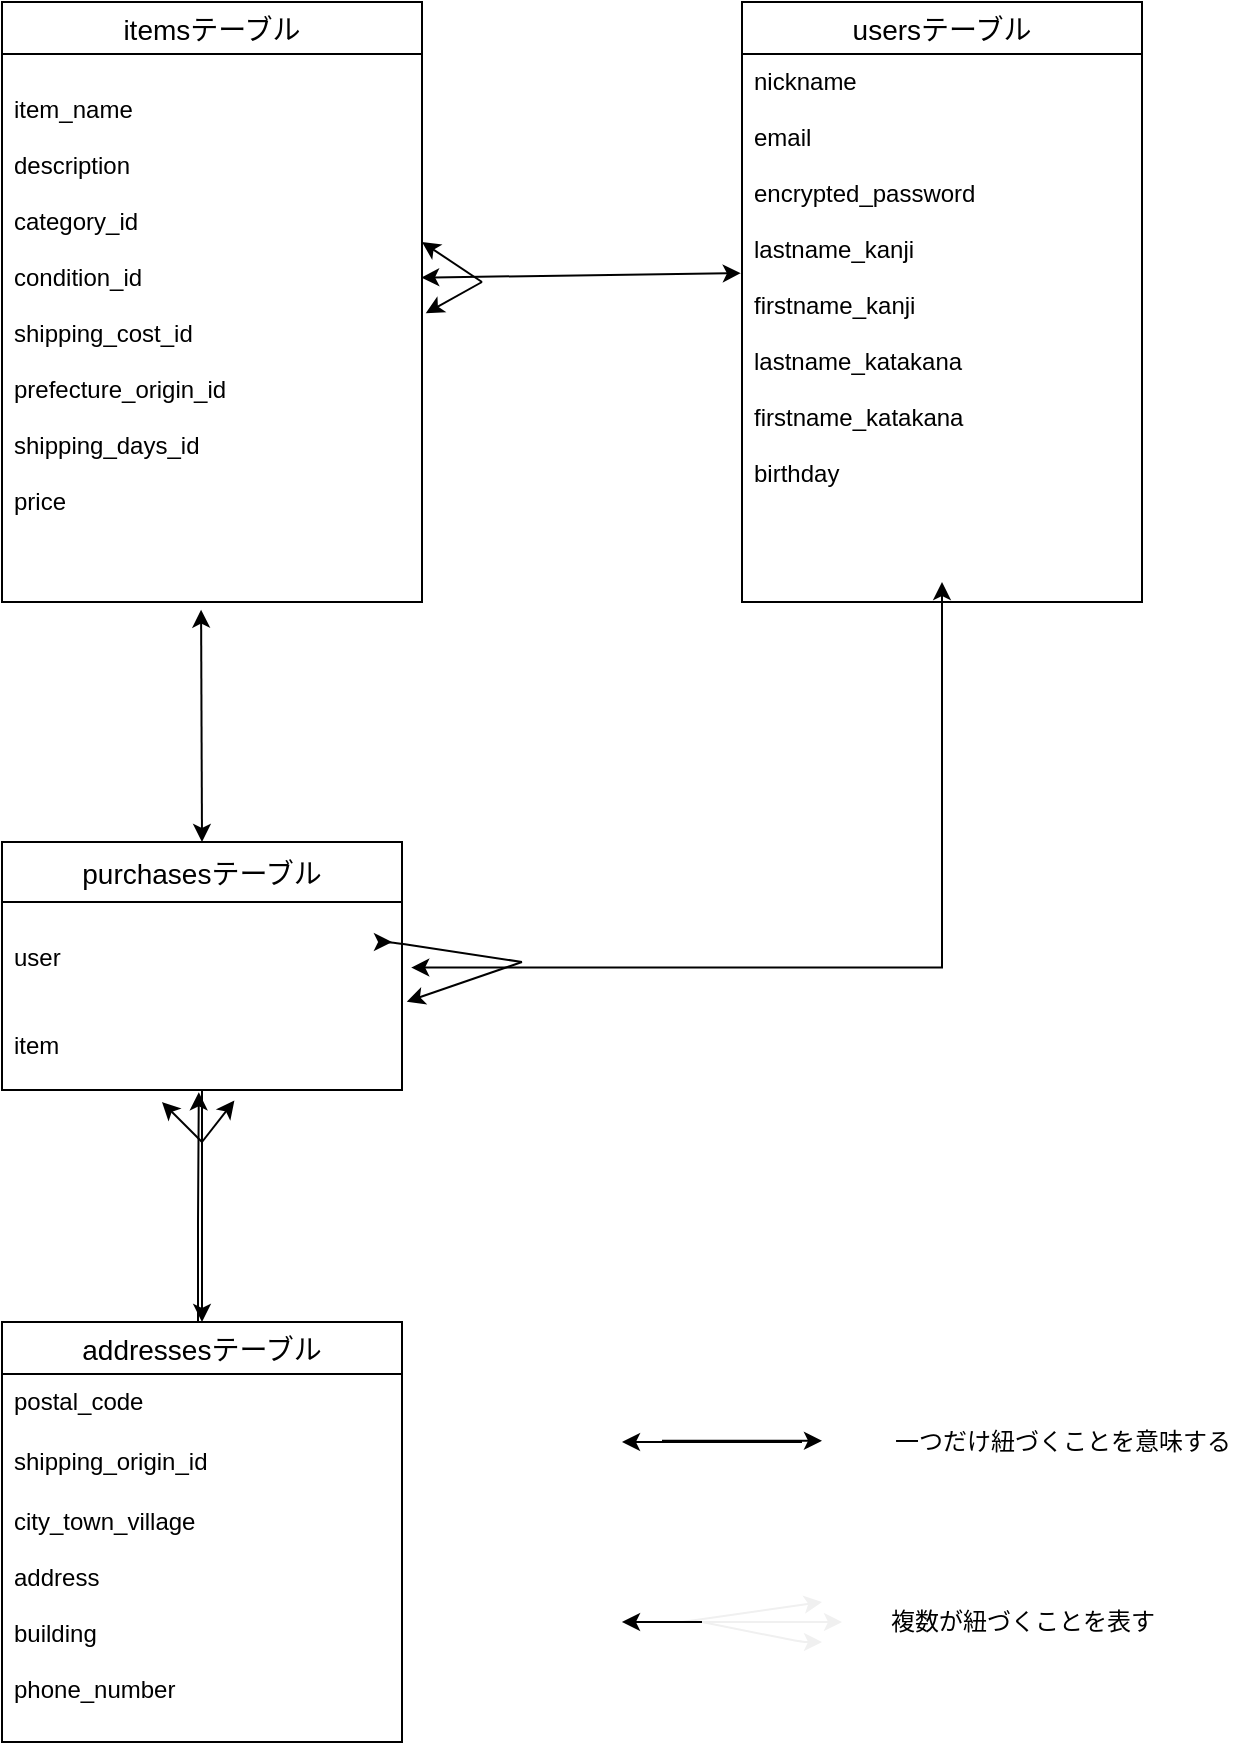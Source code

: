 <mxfile>
    <diagram id="wfRBRPtlJ0BO3mZY7k_D" name="ページ1">
        <mxGraphModel dx="1076" dy="769" grid="1" gridSize="10" guides="1" tooltips="1" connect="1" arrows="1" fold="1" page="1" pageScale="1" pageWidth="827" pageHeight="1169" math="0" shadow="0">
            <root>
                <mxCell id="0"/>
                <mxCell id="1" parent="0"/>
                <mxCell id="262" style="edgeStyle=orthogonalEdgeStyle;rounded=0;orthogonalLoop=1;jettySize=auto;html=1;entryX=1.023;entryY=0.745;entryDx=0;entryDy=0;entryPerimeter=0;" edge="1" parent="1" source="176" target="185">
                    <mxGeometry relative="1" as="geometry"/>
                </mxCell>
                <mxCell id="176" value="usersテーブル" style="swimlane;fontStyle=0;childLayout=stackLayout;horizontal=1;startSize=26;horizontalStack=0;resizeParent=1;resizeParentMax=0;resizeLast=0;collapsible=1;marginBottom=0;align=center;fontSize=14;" parent="1" vertex="1">
                    <mxGeometry x="490" y="20" width="200" height="300" as="geometry"/>
                </mxCell>
                <mxCell id="178" value="nickname&#10;&#10;email&#10;&#10;encrypted_password&#10;&#10;lastname_kanji&#10;&#10;firstname_kanji&#10;&#10;lastname_katakana&#10;&#10;firstname_katakana&#10;&#10;birthday&#10;&#10;&#10;" style="text;strokeColor=none;fillColor=none;spacingLeft=4;spacingRight=4;overflow=hidden;rotatable=0;points=[[0,0.5],[1,0.5]];portConstraint=eastwest;fontSize=12;" parent="176" vertex="1">
                    <mxGeometry y="26" width="200" height="274" as="geometry"/>
                </mxCell>
                <mxCell id="180" value="itemsテーブル" style="swimlane;fontStyle=0;childLayout=stackLayout;horizontal=1;startSize=26;horizontalStack=0;resizeParent=1;resizeParentMax=0;resizeLast=0;collapsible=1;marginBottom=0;align=center;fontSize=14;" parent="1" vertex="1">
                    <mxGeometry x="120" y="20" width="210" height="300" as="geometry"/>
                </mxCell>
                <mxCell id="182" value="&#10;item_name&#10;&#10;description&#10;&#10;category_id&#10;&#10;condition_id&#10;&#10;shipping_cost_id&#10;&#10;prefecture_origin_id&#10;&#10;shipping_days_id&#10;&#10;price&#10;" style="text;strokeColor=none;fillColor=none;spacingLeft=4;spacingRight=4;overflow=hidden;rotatable=0;points=[[0,0.5],[1,0.5]];portConstraint=eastwest;fontSize=12;" parent="180" vertex="1">
                    <mxGeometry y="26" width="210" height="274" as="geometry"/>
                </mxCell>
                <mxCell id="263" style="edgeStyle=orthogonalEdgeStyle;rounded=0;orthogonalLoop=1;jettySize=auto;html=1;entryX=0.5;entryY=0;entryDx=0;entryDy=0;" edge="1" parent="1" source="184" target="214">
                    <mxGeometry relative="1" as="geometry"/>
                </mxCell>
                <mxCell id="184" value="purchasesテーブル" style="swimlane;fontStyle=0;childLayout=stackLayout;horizontal=1;startSize=30;horizontalStack=0;resizeParent=1;resizeParentMax=0;resizeLast=0;collapsible=1;marginBottom=0;align=center;fontSize=14;" parent="1" vertex="1">
                    <mxGeometry x="120" y="440" width="200" height="124" as="geometry"/>
                </mxCell>
                <mxCell id="185" value="&#10;user" style="text;strokeColor=none;fillColor=none;spacingLeft=4;spacingRight=4;overflow=hidden;rotatable=0;points=[[0,0.5],[1,0.5]];portConstraint=eastwest;fontSize=12;" parent="184" vertex="1">
                    <mxGeometry y="30" width="200" height="44" as="geometry"/>
                </mxCell>
                <mxCell id="186" value="&#10;item" style="text;strokeColor=none;fillColor=none;spacingLeft=4;spacingRight=4;overflow=hidden;rotatable=0;points=[[0,0.5],[1,0.5]];portConstraint=eastwest;fontSize=12;" parent="184" vertex="1">
                    <mxGeometry y="74" width="200" height="50" as="geometry"/>
                </mxCell>
                <mxCell id="218" style="edgeStyle=orthogonalEdgeStyle;rounded=0;orthogonalLoop=1;jettySize=auto;html=1;entryX=0.492;entryY=1.023;entryDx=0;entryDy=0;entryPerimeter=0;" parent="1" source="214" target="186" edge="1">
                    <mxGeometry relative="1" as="geometry">
                        <Array as="points">
                            <mxPoint x="218" y="630"/>
                            <mxPoint x="218" y="630"/>
                        </Array>
                    </mxGeometry>
                </mxCell>
                <mxCell id="214" value="addressesテーブル" style="swimlane;fontStyle=0;childLayout=stackLayout;horizontal=1;startSize=26;horizontalStack=0;resizeParent=1;resizeParentMax=0;resizeLast=0;collapsible=1;marginBottom=0;align=center;fontSize=14;" parent="1" vertex="1">
                    <mxGeometry x="120" y="680" width="200" height="210" as="geometry"/>
                </mxCell>
                <mxCell id="215" value="postal_code" style="text;strokeColor=none;fillColor=none;spacingLeft=4;spacingRight=4;overflow=hidden;rotatable=0;points=[[0,0.5],[1,0.5]];portConstraint=eastwest;fontSize=12;" parent="214" vertex="1">
                    <mxGeometry y="26" width="200" height="30" as="geometry"/>
                </mxCell>
                <mxCell id="216" value="shipping_origin_id" style="text;strokeColor=none;fillColor=none;spacingLeft=4;spacingRight=4;overflow=hidden;rotatable=0;points=[[0,0.5],[1,0.5]];portConstraint=eastwest;fontSize=12;" parent="214" vertex="1">
                    <mxGeometry y="56" width="200" height="30" as="geometry"/>
                </mxCell>
                <mxCell id="217" value="city_town_village&#10;&#10;address&#10;&#10;building&#10;&#10;phone_number" style="text;strokeColor=none;fillColor=none;spacingLeft=4;spacingRight=4;overflow=hidden;rotatable=0;points=[[0,0.5],[1,0.5]];portConstraint=eastwest;fontSize=12;" parent="214" vertex="1">
                    <mxGeometry y="86" width="200" height="124" as="geometry"/>
                </mxCell>
                <mxCell id="227" value="" style="endArrow=classic;html=1;" parent="1" edge="1">
                    <mxGeometry width="50" height="50" relative="1" as="geometry">
                        <mxPoint x="450" y="739.41" as="sourcePoint"/>
                        <mxPoint x="530" y="739.41" as="targetPoint"/>
                    </mxGeometry>
                </mxCell>
                <mxCell id="230" value="一つだけ紐づくことを意味する" style="text;html=1;align=center;verticalAlign=middle;resizable=0;points=[];autosize=1;" parent="1" vertex="1">
                    <mxGeometry x="560" y="730" width="180" height="20" as="geometry"/>
                </mxCell>
                <mxCell id="231" value="複数が紐づくことを表す" style="text;html=1;align=center;verticalAlign=middle;resizable=0;points=[];autosize=1;" parent="1" vertex="1">
                    <mxGeometry x="555" y="820" width="150" height="20" as="geometry"/>
                </mxCell>
                <mxCell id="232" value="" style="endArrow=classic;html=1;fontFamily=Helvetica;fontSize=11;fontColor=#f0f0f0;align=center;strokeColor=#f0f0f0;" parent="1" edge="1">
                    <mxGeometry width="50" height="50" relative="1" as="geometry">
                        <mxPoint x="460" y="830" as="sourcePoint"/>
                        <mxPoint x="530" y="820" as="targetPoint"/>
                    </mxGeometry>
                </mxCell>
                <mxCell id="236" value="" style="endArrow=classic;html=1;fontFamily=Helvetica;fontSize=11;fontColor=#f0f0f0;align=center;strokeColor=#f0f0f0;" parent="1" edge="1">
                    <mxGeometry width="50" height="50" relative="1" as="geometry">
                        <mxPoint x="430" y="830" as="sourcePoint"/>
                        <mxPoint x="540" y="830" as="targetPoint"/>
                        <Array as="points">
                            <mxPoint x="510" y="830"/>
                        </Array>
                    </mxGeometry>
                </mxCell>
                <mxCell id="237" value="" style="endArrow=classic;html=1;fontFamily=Helvetica;fontSize=11;fontColor=#f0f0f0;align=center;strokeColor=#f0f0f0;" parent="1" edge="1">
                    <mxGeometry width="50" height="50" relative="1" as="geometry">
                        <mxPoint x="470" y="830" as="sourcePoint"/>
                        <mxPoint x="530" y="840" as="targetPoint"/>
                        <Array as="points">
                            <mxPoint x="520" y="840"/>
                        </Array>
                    </mxGeometry>
                </mxCell>
                <mxCell id="238" value="" style="endArrow=classic;html=1;" parent="1" edge="1">
                    <mxGeometry width="50" height="50" relative="1" as="geometry">
                        <mxPoint x="470" y="830" as="sourcePoint"/>
                        <mxPoint x="430" y="830" as="targetPoint"/>
                    </mxGeometry>
                </mxCell>
                <mxCell id="239" value="" style="endArrow=classic;html=1;" parent="1" edge="1">
                    <mxGeometry width="50" height="50" relative="1" as="geometry">
                        <mxPoint x="520" y="740" as="sourcePoint"/>
                        <mxPoint x="430" y="740" as="targetPoint"/>
                    </mxGeometry>
                </mxCell>
                <mxCell id="264" value="" style="endArrow=classic;html=1;entryX=0.581;entryY=1.105;entryDx=0;entryDy=0;entryPerimeter=0;" edge="1" parent="1" target="186">
                    <mxGeometry width="50" height="50" relative="1" as="geometry">
                        <mxPoint x="220" y="590" as="sourcePoint"/>
                        <mxPoint x="360" y="580" as="targetPoint"/>
                    </mxGeometry>
                </mxCell>
                <mxCell id="265" value="" style="endArrow=classic;html=1;" edge="1" parent="1">
                    <mxGeometry width="50" height="50" relative="1" as="geometry">
                        <mxPoint x="220" y="590" as="sourcePoint"/>
                        <mxPoint x="200" y="570" as="targetPoint"/>
                    </mxGeometry>
                </mxCell>
                <mxCell id="266" value="" style="endArrow=classic;html=1;" edge="1" parent="1">
                    <mxGeometry width="50" height="50" relative="1" as="geometry">
                        <mxPoint x="590" y="410" as="sourcePoint"/>
                        <mxPoint x="590" y="310" as="targetPoint"/>
                        <Array as="points">
                            <mxPoint x="590" y="370"/>
                            <mxPoint x="590" y="320"/>
                        </Array>
                    </mxGeometry>
                </mxCell>
                <mxCell id="267" value="" style="endArrow=classic;html=1;" edge="1" parent="1">
                    <mxGeometry width="50" height="50" relative="1" as="geometry">
                        <mxPoint x="380" y="500" as="sourcePoint"/>
                        <mxPoint x="315" y="490" as="targetPoint"/>
                        <Array as="points">
                            <mxPoint x="314" y="490"/>
                        </Array>
                    </mxGeometry>
                </mxCell>
                <mxCell id="268" value="" style="endArrow=classic;html=1;entryX=1.012;entryY=0.117;entryDx=0;entryDy=0;entryPerimeter=0;" edge="1" parent="1" target="186">
                    <mxGeometry width="50" height="50" relative="1" as="geometry">
                        <mxPoint x="380" y="500" as="sourcePoint"/>
                        <mxPoint x="360" y="470" as="targetPoint"/>
                        <Array as="points">
                            <mxPoint x="380" y="500"/>
                        </Array>
                    </mxGeometry>
                </mxCell>
                <mxCell id="272" value="" style="endArrow=classic;startArrow=classic;html=1;exitX=0.5;exitY=0;exitDx=0;exitDy=0;entryX=0.474;entryY=1.014;entryDx=0;entryDy=0;entryPerimeter=0;" edge="1" parent="1" source="184" target="182">
                    <mxGeometry width="50" height="50" relative="1" as="geometry">
                        <mxPoint x="380" y="380" as="sourcePoint"/>
                        <mxPoint x="430" y="330" as="targetPoint"/>
                    </mxGeometry>
                </mxCell>
                <mxCell id="273" value="" style="endArrow=classic;startArrow=classic;html=1;exitX=0.998;exitY=0.408;exitDx=0;exitDy=0;exitPerimeter=0;entryX=-0.003;entryY=0.4;entryDx=0;entryDy=0;entryPerimeter=0;" edge="1" parent="1" source="182" target="178">
                    <mxGeometry width="50" height="50" relative="1" as="geometry">
                        <mxPoint x="380" y="190" as="sourcePoint"/>
                        <mxPoint x="430" y="140" as="targetPoint"/>
                    </mxGeometry>
                </mxCell>
                <mxCell id="274" value="" style="endArrow=classic;html=1;entryX=1.009;entryY=0.473;entryDx=0;entryDy=0;entryPerimeter=0;" edge="1" parent="1" target="182">
                    <mxGeometry width="50" height="50" relative="1" as="geometry">
                        <mxPoint x="360" y="160" as="sourcePoint"/>
                        <mxPoint x="380" y="180" as="targetPoint"/>
                    </mxGeometry>
                </mxCell>
                <mxCell id="275" value="" style="endArrow=classic;html=1;" edge="1" parent="1">
                    <mxGeometry width="50" height="50" relative="1" as="geometry">
                        <mxPoint x="360" y="160" as="sourcePoint"/>
                        <mxPoint x="330" y="140" as="targetPoint"/>
                    </mxGeometry>
                </mxCell>
            </root>
        </mxGraphModel>
    </diagram>
</mxfile>
